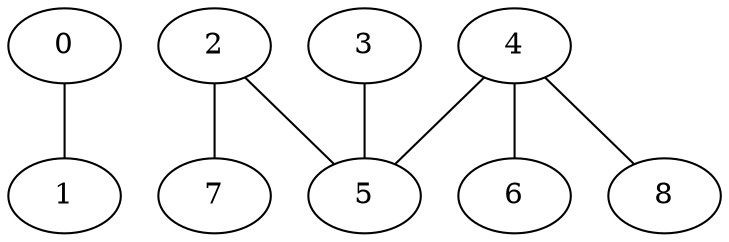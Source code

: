 graph "sampletest150-mod4_image10.bmp" {
	0	 [type=corner,
		x=547,
		y=280];
	1	 [type=corner,
		x=502,
		y=135];
	0 -- 1	 [angle0="1.27",
		angle1="555.25",
		frequency=2,
		type0=line,
		type1=arc];
	2	 [type=corner,
		x=173,
		y=182];
	5	 [type=intersection,
		x=183,
		y=184];
	2 -- 5	 [angle0=".20",
		frequency=1,
		type0=line];
	7	 [type=endpoint,
		x=288,
		y=192];
	2 -- 7	 [angle0=".09",
		frequency=1,
		type0=line];
	3	 [type=endpoint,
		x=365,
		y=363];
	3 -- 5	 [angle0=".78",
		frequency=1,
		type0=line];
	4	 [type=intersection,
		x=179,
		y=206];
	4 -- 5	 [angle0="-1.39",
		frequency=1,
		type0=line];
	6	 [type=endpoint,
		x=179,
		y=284];
	4 -- 6	 [angle0="-1.57",
		frequency=1,
		type0=line];
	8	 [type=endpoint,
		x=241,
		y=276];
	4 -- 8	 [angle0=".85",
		frequency=1,
		type0=line];
}
